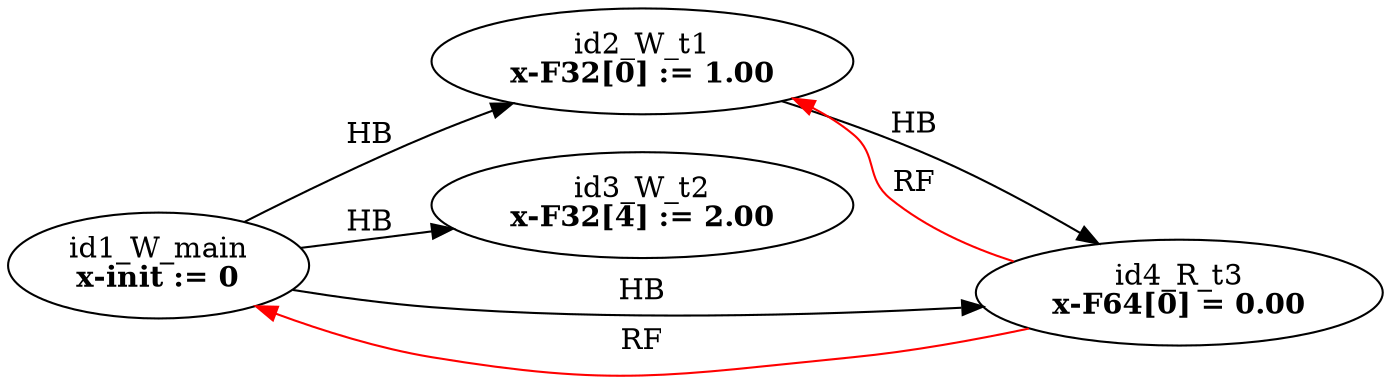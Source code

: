 digraph memory_model {
rankdir=LR;
splines=true; esep=0.5;
id1_W_main -> id2_W_t1 [label = "HB", color="black"];
id1_W_main -> id3_W_t2 [label = "HB", color="black"];
id1_W_main -> id4_R_t3 [label = "HB", color="black"];
id2_W_t1 -> id4_R_t3 [label = "HB", color="black"];
id4_R_t3 -> id1_W_main [label = "RF", color="red"];
id4_R_t3 -> id2_W_t1 [label = "RF", color="red"];
id1_W_main [label=<id1_W_main<br/><B>x-init := 0</B>>, pos="5.0,2!"]
id2_W_t1 [label=<id2_W_t1<br/><B>x-F32[0] := 1.00</B>>, pos="0,0!"]
id3_W_t2 [label=<id3_W_t2<br/><B>x-F32[4] := 2.00</B>>, pos="5,0!"]
id4_R_t3 [label=<id4_R_t3<br/><B>x-F64[0] = 0.00</B>>, pos="10,0!"]
}